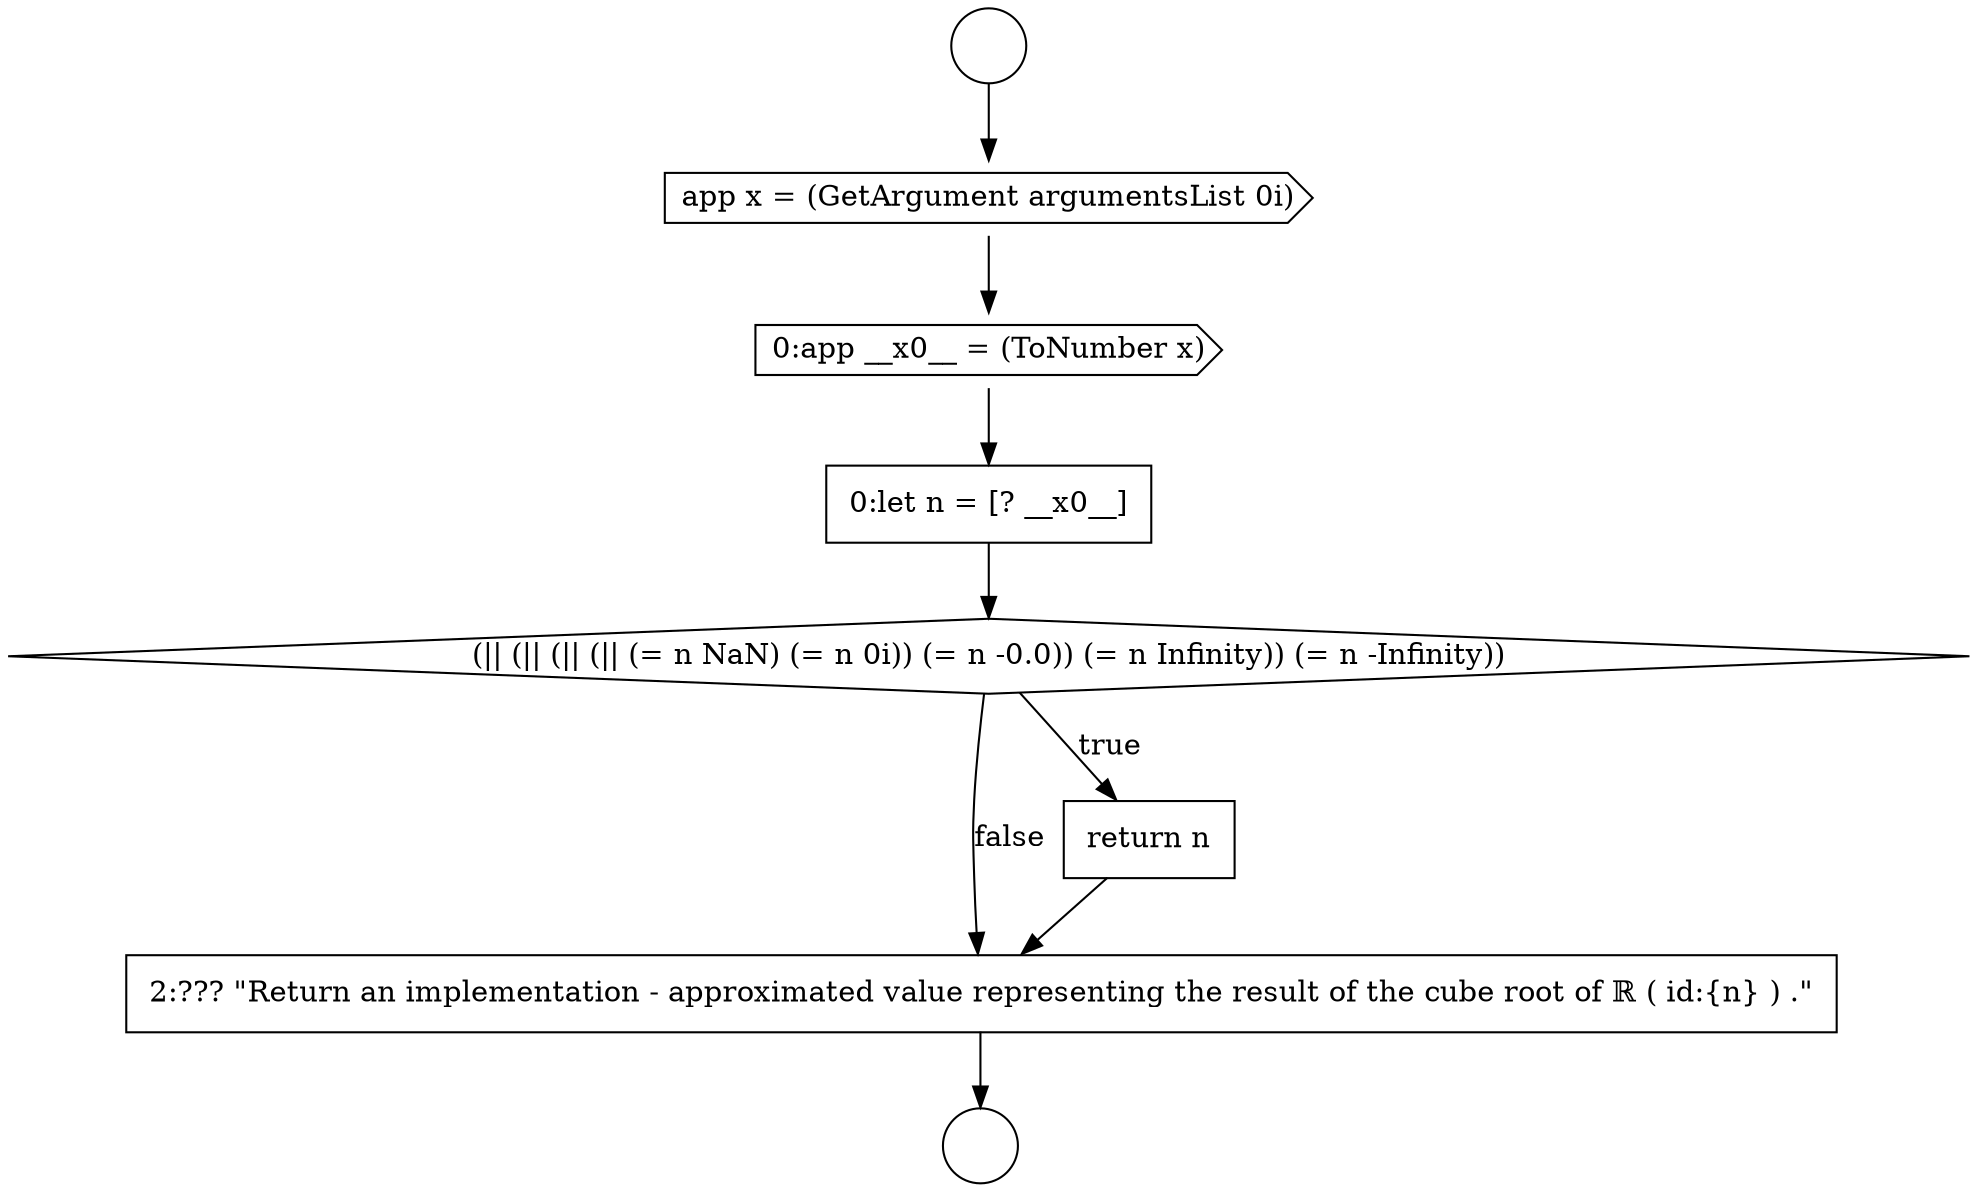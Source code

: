 digraph {
  node12804 [shape=cds, label=<<font color="black">0:app __x0__ = (ToNumber x)</font>> color="black" fillcolor="white" style=filled]
  node12803 [shape=cds, label=<<font color="black">app x = (GetArgument argumentsList 0i)</font>> color="black" fillcolor="white" style=filled]
  node12808 [shape=none, margin=0, label=<<font color="black">
    <table border="0" cellborder="1" cellspacing="0" cellpadding="10">
      <tr><td align="left">2:??? &quot;Return an implementation - approximated value representing the result of the cube root of ℝ ( id:{n} ) .&quot;</td></tr>
    </table>
  </font>> color="black" fillcolor="white" style=filled]
  node12806 [shape=diamond, label=<<font color="black">(|| (|| (|| (|| (= n NaN) (= n 0i)) (= n -0.0)) (= n Infinity)) (= n -Infinity))</font>> color="black" fillcolor="white" style=filled]
  node12802 [shape=circle label=" " color="black" fillcolor="white" style=filled]
  node12807 [shape=none, margin=0, label=<<font color="black">
    <table border="0" cellborder="1" cellspacing="0" cellpadding="10">
      <tr><td align="left">return n</td></tr>
    </table>
  </font>> color="black" fillcolor="white" style=filled]
  node12805 [shape=none, margin=0, label=<<font color="black">
    <table border="0" cellborder="1" cellspacing="0" cellpadding="10">
      <tr><td align="left">0:let n = [? __x0__]</td></tr>
    </table>
  </font>> color="black" fillcolor="white" style=filled]
  node12801 [shape=circle label=" " color="black" fillcolor="white" style=filled]
  node12805 -> node12806 [ color="black"]
  node12807 -> node12808 [ color="black"]
  node12806 -> node12807 [label=<<font color="black">true</font>> color="black"]
  node12806 -> node12808 [label=<<font color="black">false</font>> color="black"]
  node12801 -> node12803 [ color="black"]
  node12803 -> node12804 [ color="black"]
  node12804 -> node12805 [ color="black"]
  node12808 -> node12802 [ color="black"]
}
